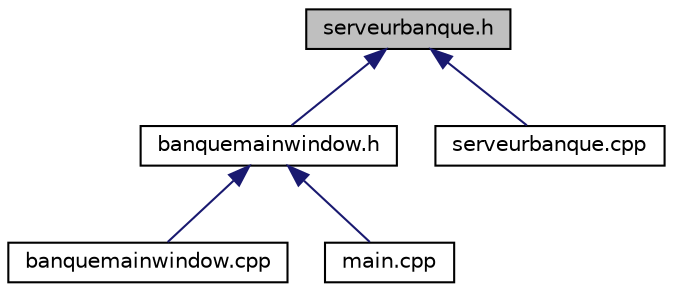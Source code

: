 digraph "serveurbanque.h"
{
  edge [fontname="Helvetica",fontsize="10",labelfontname="Helvetica",labelfontsize="10"];
  node [fontname="Helvetica",fontsize="10",shape=record];
  Node17 [label="serveurbanque.h",height=0.2,width=0.4,color="black", fillcolor="grey75", style="filled", fontcolor="black"];
  Node17 -> Node18 [dir="back",color="midnightblue",fontsize="10",style="solid",fontname="Helvetica"];
  Node18 [label="banquemainwindow.h",height=0.2,width=0.4,color="black", fillcolor="white", style="filled",URL="$banquemainwindow_8h.html"];
  Node18 -> Node19 [dir="back",color="midnightblue",fontsize="10",style="solid",fontname="Helvetica"];
  Node19 [label="banquemainwindow.cpp",height=0.2,width=0.4,color="black", fillcolor="white", style="filled",URL="$banquemainwindow_8cpp.html"];
  Node18 -> Node20 [dir="back",color="midnightblue",fontsize="10",style="solid",fontname="Helvetica"];
  Node20 [label="main.cpp",height=0.2,width=0.4,color="black", fillcolor="white", style="filled",URL="$main_8cpp.html"];
  Node17 -> Node21 [dir="back",color="midnightblue",fontsize="10",style="solid",fontname="Helvetica"];
  Node21 [label="serveurbanque.cpp",height=0.2,width=0.4,color="black", fillcolor="white", style="filled",URL="$serveurbanque_8cpp.html"];
}
